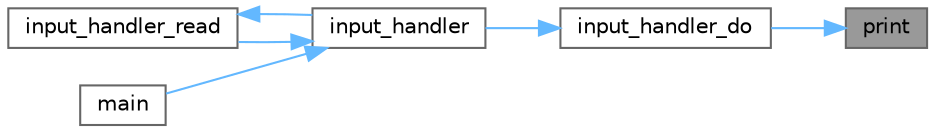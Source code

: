 digraph "print"
{
 // LATEX_PDF_SIZE
  bgcolor="transparent";
  edge [fontname=Helvetica,fontsize=10,labelfontname=Helvetica,labelfontsize=10];
  node [fontname=Helvetica,fontsize=10,shape=box,height=0.2,width=0.4];
  rankdir="RL";
  Node1 [id="Node000001",label="print",height=0.2,width=0.4,color="gray40", fillcolor="grey60", style="filled", fontcolor="black",tooltip=" "];
  Node1 -> Node2 [id="edge1_Node000001_Node000002",dir="back",color="steelblue1",style="solid",tooltip=" "];
  Node2 [id="Node000002",label="input_handler_do",height=0.2,width=0.4,color="grey40", fillcolor="white", style="filled",URL="$nharamkor__vs_8cpp.html#af09a2309c4133585955f671c2be21293",tooltip=" "];
  Node2 -> Node3 [id="edge2_Node000002_Node000003",dir="back",color="steelblue1",style="solid",tooltip=" "];
  Node3 [id="Node000003",label="input_handler",height=0.2,width=0.4,color="grey40", fillcolor="white", style="filled",URL="$nharamkor__vs_8cpp.html#ab44d8e6ed4c39cb1c0cf792429db848e",tooltip=" "];
  Node3 -> Node4 [id="edge3_Node000003_Node000004",dir="back",color="steelblue1",style="solid",tooltip=" "];
  Node4 [id="Node000004",label="input_handler_read",height=0.2,width=0.4,color="grey40", fillcolor="white", style="filled",URL="$nharamkor__vs_8cpp.html#ab7c916fb6815401293901bf9e02feb5d",tooltip=" "];
  Node4 -> Node3 [id="edge4_Node000004_Node000003",dir="back",color="steelblue1",style="solid",tooltip=" "];
  Node3 -> Node5 [id="edge5_Node000003_Node000005",dir="back",color="steelblue1",style="solid",tooltip=" "];
  Node5 [id="Node000005",label="main",height=0.2,width=0.4,color="grey40", fillcolor="white", style="filled",URL="$nharamkor__vs_8cpp.html#ae66f6b31b5ad750f1fe042a706a4e3d4",tooltip=" "];
}
